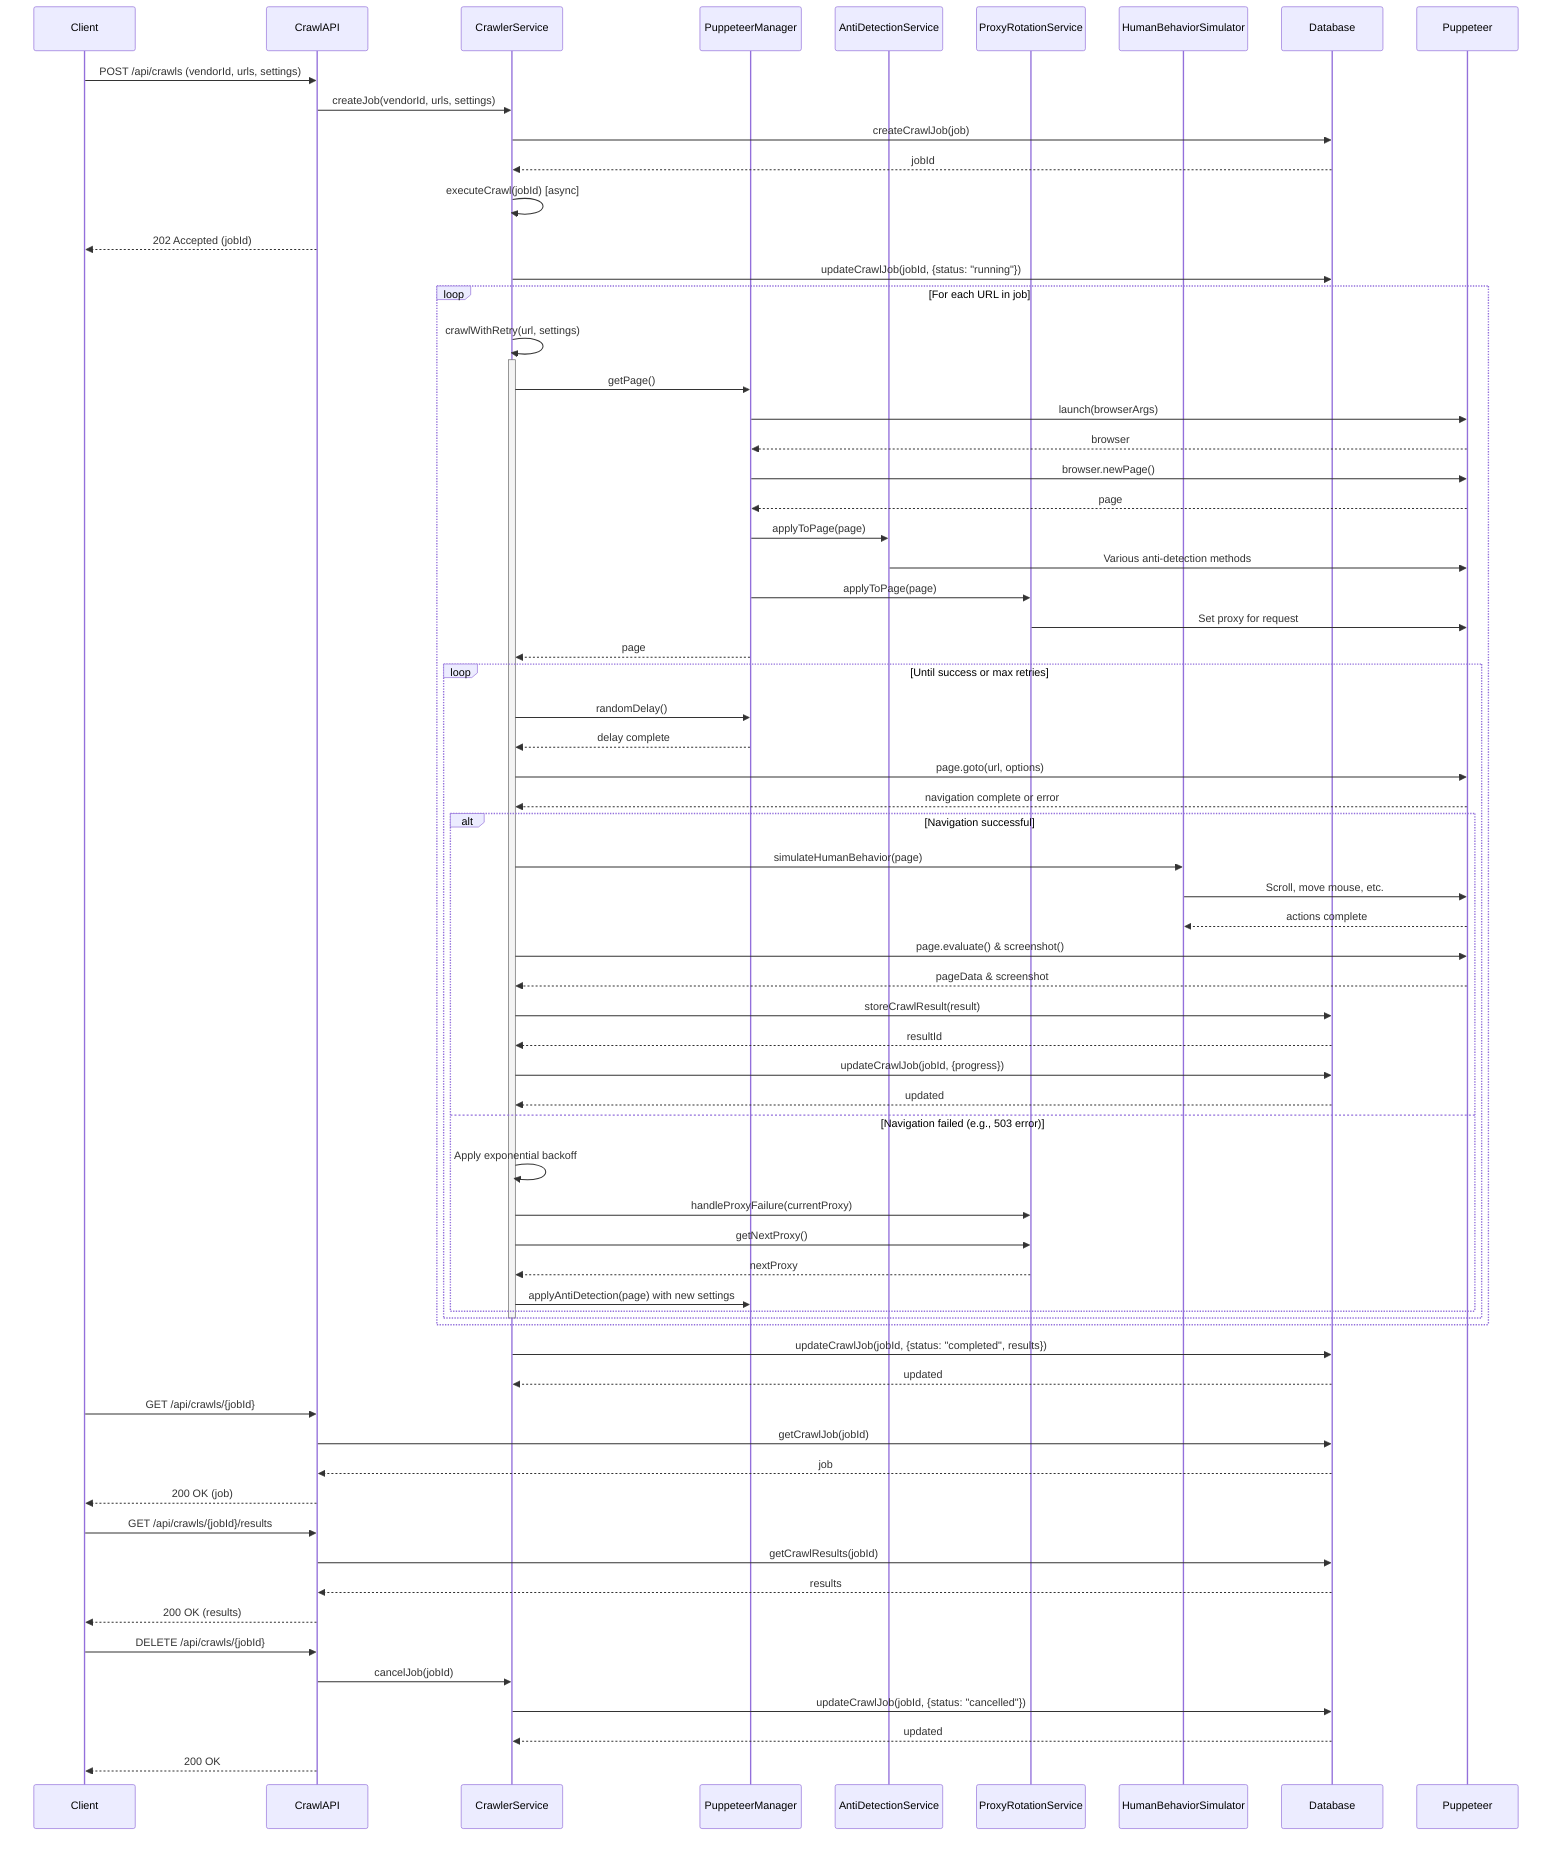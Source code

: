 sequenceDiagram
    participant C as Client
    participant API as CrawlAPI
    participant CS as CrawlerService
    participant PM as PuppeteerManager
    participant ADS as AntiDetectionService
    participant PRS as ProxyRotationService
    participant HBS as HumanBehaviorSimulator
    participant DB as Database
    participant PP as Puppeteer
    
    %% Create and start a crawl job
    C->>API: POST /api/crawls (vendorId, urls, settings)
    API->>CS: createJob(vendorId, urls, settings)
    CS->>DB: createCrawlJob(job)
    DB-->>CS: jobId
    CS->>CS: executeCrawl(jobId) [async]
    API-->>C: 202 Accepted (jobId)
    
    %% Execution flow of a crawl job
    CS->>DB: updateCrawlJob(jobId, {status: "running"})
    loop For each URL in job
        CS->>CS: crawlWithRetry(url, settings)
        activate CS
        
        %% Configure Puppeteer with anti-detection
        CS->>PM: getPage()
        PM->>PP: launch(browserArgs)
        PP-->>PM: browser
        PM->>PP: browser.newPage()
        PP-->>PM: page
        PM->>ADS: applyToPage(page)
        ADS->>PP: Various anti-detection methods
        PM->>PRS: applyToPage(page)
        PRS->>PP: Set proxy for request
        PM-->>CS: page
        
        %% Perform the crawling with retry logic
        loop Until success or max retries
            CS->>PM: randomDelay()
            PM-->>CS: delay complete
            
            CS->>PP: page.goto(url, options)
            PP-->>CS: navigation complete or error
            
            alt Navigation successful
                CS->>HBS: simulateHumanBehavior(page)
                HBS->>PP: Scroll, move mouse, etc.
                PP-->>HBS: actions complete
                
                CS->>PP: page.evaluate() & screenshot()
                PP-->>CS: pageData & screenshot
                CS->>DB: storeCrawlResult(result)
                DB-->>CS: resultId
                
                CS->>DB: updateCrawlJob(jobId, {progress})
                DB-->>CS: updated
            else Navigation failed (e.g., 503 error)
                CS->>CS: Apply exponential backoff
                CS->>PRS: handleProxyFailure(currentProxy)
                CS->>PRS: getNextProxy()
                PRS-->>CS: nextProxy
                CS->>PM: applyAntiDetection(page) with new settings
            end
        end
        
        deactivate CS
    end
    
    %% Completing the job
    CS->>DB: updateCrawlJob(jobId, {status: "completed", results})
    DB-->>CS: updated
    
    %% Client checking status
    C->>API: GET /api/crawls/{jobId}
    API->>DB: getCrawlJob(jobId)
    DB-->>API: job
    API-->>C: 200 OK (job)
    
    %% Client retrieving results
    C->>API: GET /api/crawls/{jobId}/results
    API->>DB: getCrawlResults(jobId)
    DB-->>API: results
    API-->>C: 200 OK (results)
    
    %% Cancel job flow (optional)
    C->>API: DELETE /api/crawls/{jobId}
    API->>CS: cancelJob(jobId)
    CS->>DB: updateCrawlJob(jobId, {status: "cancelled"})
    DB-->>CS: updated
    API-->>C: 200 OK